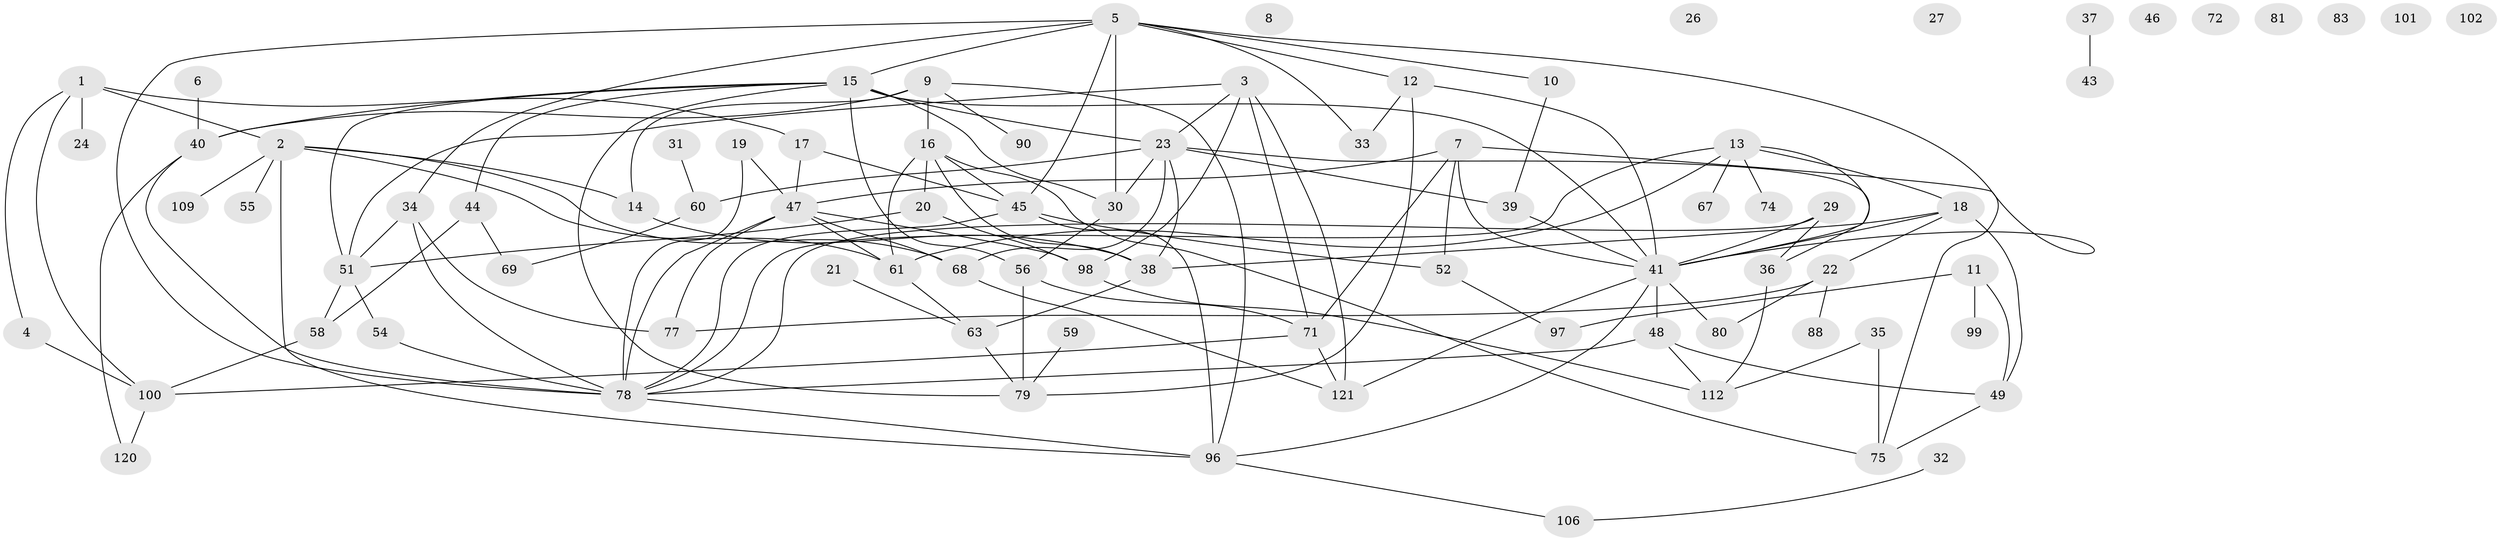 // original degree distribution, {4: 0.21428571428571427, 2: 0.15873015873015872, 3: 0.23015873015873015, 1: 0.1746031746031746, 5: 0.09523809523809523, 6: 0.03968253968253968, 0: 0.06349206349206349, 7: 0.015873015873015872, 9: 0.007936507936507936}
// Generated by graph-tools (version 1.1) at 2025/41/03/06/25 10:41:24]
// undirected, 83 vertices, 137 edges
graph export_dot {
graph [start="1"]
  node [color=gray90,style=filled];
  1 [super="+107"];
  2 [super="+53"];
  3 [super="+42"];
  4 [super="+122"];
  5 [super="+110"];
  6 [super="+92"];
  7 [super="+85"];
  8 [super="+119"];
  9 [super="+91"];
  10 [super="+87"];
  11 [super="+28"];
  12 [super="+82"];
  13 [super="+66"];
  14 [super="+64"];
  15 [super="+25"];
  16 [super="+50"];
  17 [super="+125"];
  18 [super="+62"];
  19;
  20 [super="+76"];
  21;
  22 [super="+86"];
  23 [super="+94"];
  24;
  26;
  27;
  29;
  30;
  31;
  32 [super="+57"];
  33;
  34;
  35 [super="+73"];
  36;
  37 [super="+117"];
  38 [super="+105"];
  39 [super="+123"];
  40 [super="+93"];
  41 [super="+116"];
  43;
  44;
  45 [super="+65"];
  46;
  47 [super="+126"];
  48 [super="+113"];
  49 [super="+108"];
  51 [super="+114"];
  52 [super="+84"];
  54;
  55;
  56 [super="+124"];
  58 [super="+89"];
  59;
  60;
  61;
  63 [super="+70"];
  67;
  68;
  69;
  71 [super="+115"];
  72;
  74;
  75;
  77;
  78 [super="+95"];
  79 [super="+111"];
  80;
  81;
  83;
  88;
  90;
  96 [super="+104"];
  97;
  98 [super="+118"];
  99;
  100 [super="+103"];
  101;
  102;
  106;
  109;
  112;
  120;
  121;
  1 -- 24;
  1 -- 100;
  1 -- 17;
  1 -- 2;
  1 -- 4;
  2 -- 109;
  2 -- 68;
  2 -- 55;
  2 -- 61;
  2 -- 96;
  2 -- 14;
  3 -- 23;
  3 -- 98;
  3 -- 71;
  3 -- 121;
  3 -- 51;
  4 -- 100;
  5 -- 15;
  5 -- 33;
  5 -- 34;
  5 -- 10;
  5 -- 12;
  5 -- 30;
  5 -- 41;
  5 -- 78;
  5 -- 45;
  6 -- 40;
  7 -- 75;
  7 -- 52;
  7 -- 41;
  7 -- 47;
  7 -- 71;
  9 -- 40;
  9 -- 90;
  9 -- 16 [weight=2];
  9 -- 96;
  9 -- 14;
  10 -- 39;
  11 -- 97;
  11 -- 99;
  11 -- 49;
  12 -- 79;
  12 -- 33;
  12 -- 41;
  13 -- 41;
  13 -- 61;
  13 -- 67;
  13 -- 74;
  13 -- 18;
  13 -- 78;
  14 -- 38;
  15 -- 30;
  15 -- 51;
  15 -- 41;
  15 -- 79;
  15 -- 23;
  15 -- 40;
  15 -- 44;
  15 -- 56;
  16 -- 20;
  16 -- 61;
  16 -- 75;
  16 -- 45;
  16 -- 38;
  17 -- 45;
  17 -- 47;
  18 -- 22;
  18 -- 49;
  18 -- 41;
  18 -- 38;
  19 -- 47;
  19 -- 78;
  20 -- 51 [weight=2];
  20 -- 98;
  21 -- 63;
  22 -- 80;
  22 -- 88;
  22 -- 77;
  23 -- 30;
  23 -- 39;
  23 -- 68;
  23 -- 36;
  23 -- 60;
  23 -- 38;
  29 -- 36;
  29 -- 78;
  29 -- 41;
  30 -- 56;
  31 -- 60;
  32 -- 106;
  34 -- 77;
  34 -- 51;
  34 -- 78;
  35 -- 112;
  35 -- 75;
  36 -- 112;
  37 -- 43;
  38 -- 63 [weight=2];
  39 -- 41;
  40 -- 120;
  40 -- 78;
  41 -- 121;
  41 -- 48;
  41 -- 96;
  41 -- 80;
  44 -- 69;
  44 -- 58;
  45 -- 52 [weight=2];
  45 -- 96;
  45 -- 78;
  47 -- 68;
  47 -- 98;
  47 -- 77;
  47 -- 61;
  47 -- 78;
  48 -- 49;
  48 -- 112;
  48 -- 78;
  49 -- 75;
  51 -- 54;
  51 -- 58;
  52 -- 97;
  54 -- 78;
  56 -- 71;
  56 -- 79;
  58 -- 100;
  59 -- 79;
  60 -- 69;
  61 -- 63;
  63 -- 79;
  68 -- 121;
  71 -- 100 [weight=2];
  71 -- 121;
  78 -- 96;
  96 -- 106;
  98 -- 112;
  100 -- 120;
}
